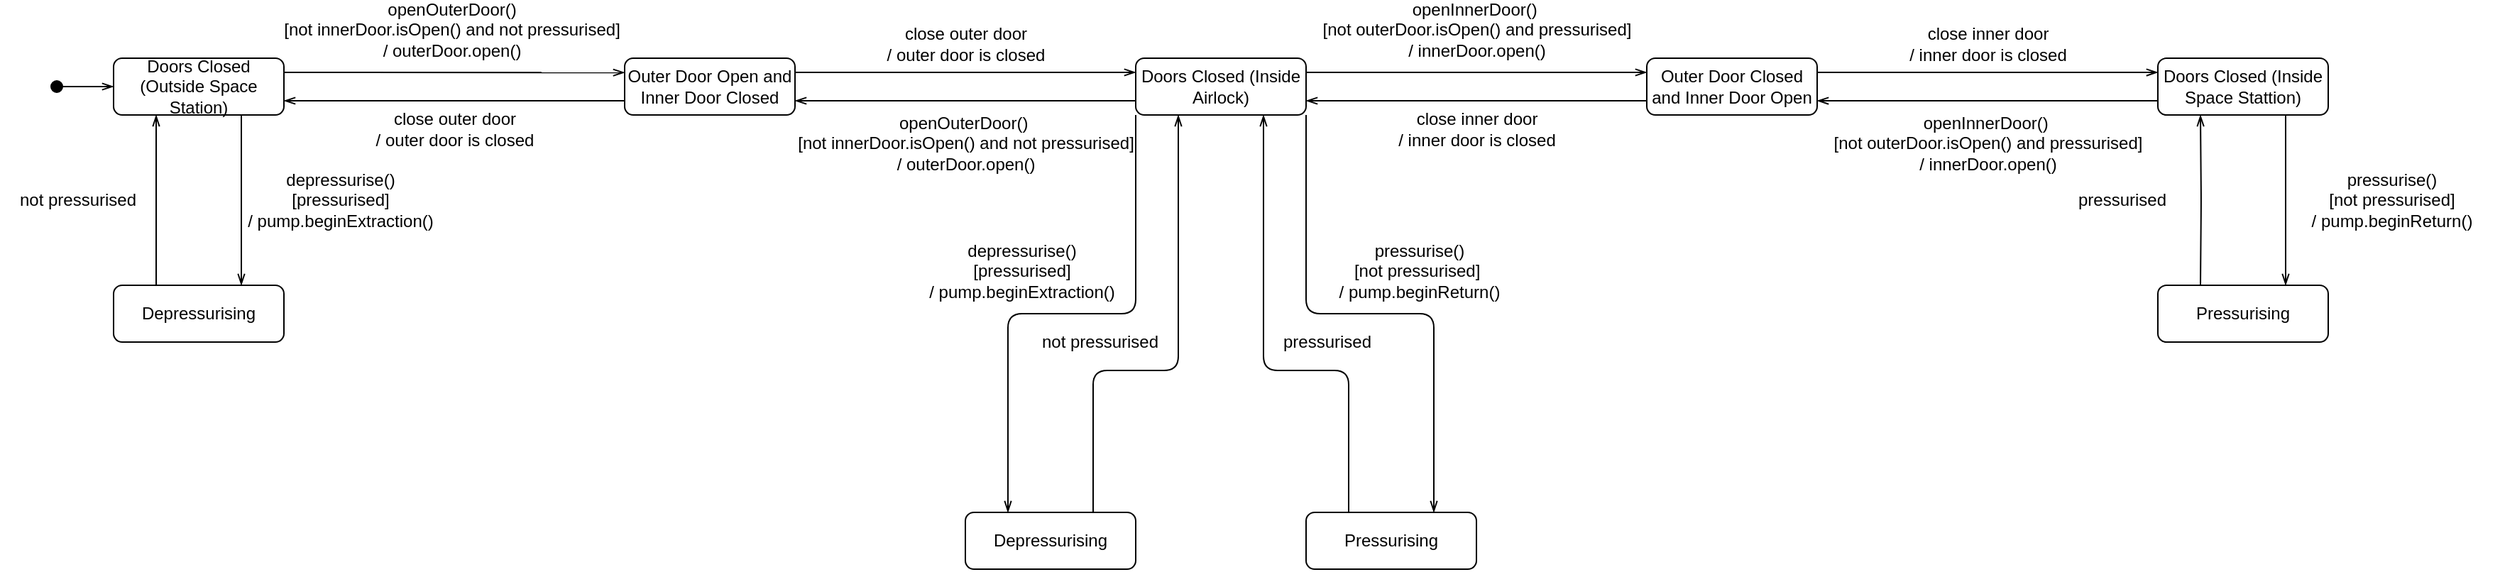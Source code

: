 <mxfile version="14.6.6" type="google"><diagram id="VC72hDSFOQM9FaKtMaMq" name="Page-1"><mxGraphModel dx="786" dy="514" grid="1" gridSize="10" guides="1" tooltips="1" connect="1" arrows="1" fold="1" page="1" pageScale="1" pageWidth="1200" pageHeight="1200" math="0" shadow="0"><root><mxCell id="0"/><mxCell id="1" parent="0"/><mxCell id="CXcp5Xa8o90aTr-R9KPV-1" value="" style="html=1;verticalAlign=bottom;startArrow=oval;startFill=1;endArrow=openThin;startSize=8;endFill=0;entryX=0;entryY=0.5;entryDx=0;entryDy=0;" parent="1" target="CXcp5Xa8o90aTr-R9KPV-2" edge="1"><mxGeometry width="60" relative="1" as="geometry"><mxPoint x="600" y="400" as="sourcePoint"/><mxPoint x="640" y="400" as="targetPoint"/></mxGeometry></mxCell><mxCell id="CXcp5Xa8o90aTr-R9KPV-52" style="edgeStyle=orthogonalEdgeStyle;curved=1;orthogonalLoop=1;jettySize=auto;html=1;exitX=1;exitY=0.25;exitDx=0;exitDy=0;fontFamily=Arial;fontSource=https%3A%2F%2Ffonts.googleapis.com%2Fcss%3Ffamily%3DArial;fontSize=12;endArrow=openThin;endFill=0;strokeColor=#000000;" parent="1" source="CXcp5Xa8o90aTr-R9KPV-2" edge="1"><mxGeometry relative="1" as="geometry"><mxPoint x="1000.0" y="390.138" as="targetPoint"/></mxGeometry></mxCell><mxCell id="CXcp5Xa8o90aTr-R9KPV-64" value="openOuterDoor()&lt;br&gt;[not innerDoor.isOpen() and not pressurised]&lt;br&gt;/ outerDoor.open()" style="edgeLabel;html=1;align=center;verticalAlign=middle;resizable=0;points=[];fontSize=12;fontFamily=Arial;" parent="CXcp5Xa8o90aTr-R9KPV-52" vertex="1" connectable="0"><mxGeometry x="-0.018" y="-2" relative="1" as="geometry"><mxPoint y="-32" as="offset"/></mxGeometry></mxCell><mxCell id="CXcp5Xa8o90aTr-R9KPV-65" value="close outer door&lt;br&gt;/ outer door is closed" style="edgeLabel;html=1;align=center;verticalAlign=middle;resizable=0;points=[];fontSize=12;fontFamily=Arial;" parent="CXcp5Xa8o90aTr-R9KPV-52" vertex="1" connectable="0"><mxGeometry x="-0.018" y="-2" relative="1" as="geometry"><mxPoint x="2" y="38" as="offset"/></mxGeometry></mxCell><mxCell id="CXcp5Xa8o90aTr-R9KPV-66" value="close outer door &lt;br&gt;/ outer door is closed" style="edgeLabel;html=1;align=center;verticalAlign=middle;resizable=0;points=[];fontSize=12;fontFamily=Arial;" parent="CXcp5Xa8o90aTr-R9KPV-52" vertex="1" connectable="0"><mxGeometry x="-0.018" y="-2" relative="1" as="geometry"><mxPoint x="362" y="-22" as="offset"/></mxGeometry></mxCell><mxCell id="CXcp5Xa8o90aTr-R9KPV-67" value="openOuterDoor()&amp;nbsp;&lt;br&gt;[not innerDoor.isOpen() and not pressurised]&lt;br&gt;/ outerDoor.open()" style="edgeLabel;html=1;align=center;verticalAlign=middle;resizable=0;points=[];fontSize=12;fontFamily=Arial;" parent="CXcp5Xa8o90aTr-R9KPV-52" vertex="1" connectable="0"><mxGeometry x="-0.018" y="-2" relative="1" as="geometry"><mxPoint x="362" y="48" as="offset"/></mxGeometry></mxCell><mxCell id="CXcp5Xa8o90aTr-R9KPV-68" value="openInnerDoor()&amp;nbsp;&lt;br&gt;[not outerDoor.isOpen() and pressurised]&lt;br&gt;/ innerDoor.open()" style="edgeLabel;html=1;align=center;verticalAlign=middle;resizable=0;points=[];fontSize=12;fontFamily=Arial;" parent="CXcp5Xa8o90aTr-R9KPV-52" vertex="1" connectable="0"><mxGeometry x="-0.018" y="-2" relative="1" as="geometry"><mxPoint x="722" y="-32" as="offset"/></mxGeometry></mxCell><mxCell id="CXcp5Xa8o90aTr-R9KPV-70" value="close inner door &lt;br&gt;/ inner door is closed" style="edgeLabel;html=1;align=center;verticalAlign=middle;resizable=0;points=[];fontSize=12;fontFamily=Arial;" parent="CXcp5Xa8o90aTr-R9KPV-52" vertex="1" connectable="0"><mxGeometry x="-0.018" y="-2" relative="1" as="geometry"><mxPoint x="1082" y="-22" as="offset"/></mxGeometry></mxCell><mxCell id="CXcp5Xa8o90aTr-R9KPV-71" value="openInnerDoor()&amp;nbsp;&lt;br&gt;[not outerDoor.isOpen() and pressurised]&lt;br&gt;/ innerDoor.open()" style="edgeLabel;html=1;align=center;verticalAlign=middle;resizable=0;points=[];fontSize=12;fontFamily=Arial;" parent="CXcp5Xa8o90aTr-R9KPV-52" vertex="1" connectable="0"><mxGeometry x="-0.018" y="-2" relative="1" as="geometry"><mxPoint x="1082" y="48" as="offset"/></mxGeometry></mxCell><mxCell id="CXcp5Xa8o90aTr-R9KPV-72" value="close inner door &lt;br&gt;/ inner door is closed" style="edgeLabel;html=1;align=center;verticalAlign=middle;resizable=0;points=[];fontSize=12;fontFamily=Arial;" parent="CXcp5Xa8o90aTr-R9KPV-52" vertex="1" connectable="0"><mxGeometry x="-0.018" y="-2" relative="1" as="geometry"><mxPoint x="722" y="38" as="offset"/></mxGeometry></mxCell><mxCell id="CXcp5Xa8o90aTr-R9KPV-91" style="edgeStyle=orthogonalEdgeStyle;orthogonalLoop=1;jettySize=auto;html=1;exitX=0.25;exitY=1;exitDx=0;exitDy=0;entryX=0.25;entryY=0;entryDx=0;entryDy=0;fontFamily=Arial;fontSource=https%3A%2F%2Ffonts.googleapis.com%2Fcss%3Ffamily%3DArial;fontSize=12;startArrow=openThin;startFill=0;endArrow=none;endFill=0;strokeColor=#000000;" parent="1" source="CXcp5Xa8o90aTr-R9KPV-2" target="CXcp5Xa8o90aTr-R9KPV-73" edge="1"><mxGeometry relative="1" as="geometry"/></mxCell><mxCell id="CXcp5Xa8o90aTr-R9KPV-2" value="Doors Closed (Outside Space Station)" style="rounded=1;whiteSpace=wrap;html=1;fontFamily=Arial;fontSource=https%3A%2F%2Ffonts.googleapis.com%2Fcss%3Ffamily%3DArial;" parent="1" vertex="1"><mxGeometry x="640" y="380" width="120" height="40" as="geometry"/></mxCell><mxCell id="CXcp5Xa8o90aTr-R9KPV-54" style="edgeStyle=orthogonalEdgeStyle;curved=1;orthogonalLoop=1;jettySize=auto;html=1;exitX=0;exitY=0.75;exitDx=0;exitDy=0;entryX=1;entryY=0.75;entryDx=0;entryDy=0;fontFamily=Arial;fontSource=https%3A%2F%2Ffonts.googleapis.com%2Fcss%3Ffamily%3DArial;fontSize=12;endArrow=openThin;endFill=0;strokeColor=#000000;" parent="1" source="CXcp5Xa8o90aTr-R9KPV-53" target="CXcp5Xa8o90aTr-R9KPV-2" edge="1"><mxGeometry relative="1" as="geometry"/></mxCell><mxCell id="CXcp5Xa8o90aTr-R9KPV-56" style="edgeStyle=orthogonalEdgeStyle;curved=1;orthogonalLoop=1;jettySize=auto;html=1;exitX=1;exitY=0.25;exitDx=0;exitDy=0;entryX=0;entryY=0.25;entryDx=0;entryDy=0;fontFamily=Arial;fontSource=https%3A%2F%2Ffonts.googleapis.com%2Fcss%3Ffamily%3DArial;fontSize=12;endArrow=openThin;endFill=0;strokeColor=#000000;" parent="1" source="CXcp5Xa8o90aTr-R9KPV-53" target="CXcp5Xa8o90aTr-R9KPV-55" edge="1"><mxGeometry relative="1" as="geometry"/></mxCell><mxCell id="CXcp5Xa8o90aTr-R9KPV-53" value="Outer Door Open and Inner Door Closed" style="rounded=1;whiteSpace=wrap;html=1;fontFamily=Arial;fontSource=https%3A%2F%2Ffonts.googleapis.com%2Fcss%3Ffamily%3DArial;" parent="1" vertex="1"><mxGeometry x="1000" y="380" width="120" height="40" as="geometry"/></mxCell><mxCell id="CXcp5Xa8o90aTr-R9KPV-57" style="edgeStyle=orthogonalEdgeStyle;curved=1;orthogonalLoop=1;jettySize=auto;html=1;exitX=0;exitY=0.75;exitDx=0;exitDy=0;entryX=1;entryY=0.75;entryDx=0;entryDy=0;fontFamily=Arial;fontSource=https%3A%2F%2Ffonts.googleapis.com%2Fcss%3Ffamily%3DArial;fontSize=12;endArrow=openThin;endFill=0;strokeColor=#000000;" parent="1" source="CXcp5Xa8o90aTr-R9KPV-55" target="CXcp5Xa8o90aTr-R9KPV-53" edge="1"><mxGeometry relative="1" as="geometry"/></mxCell><mxCell id="CXcp5Xa8o90aTr-R9KPV-59" style="edgeStyle=orthogonalEdgeStyle;curved=1;orthogonalLoop=1;jettySize=auto;html=1;exitX=1;exitY=0.25;exitDx=0;exitDy=0;entryX=0;entryY=0.25;entryDx=0;entryDy=0;fontFamily=Arial;fontSource=https%3A%2F%2Ffonts.googleapis.com%2Fcss%3Ffamily%3DArial;fontSize=12;endArrow=openThin;endFill=0;strokeColor=#000000;" parent="1" source="CXcp5Xa8o90aTr-R9KPV-55" target="CXcp5Xa8o90aTr-R9KPV-58" edge="1"><mxGeometry relative="1" as="geometry"/></mxCell><mxCell id="CXcp5Xa8o90aTr-R9KPV-60" style="edgeStyle=orthogonalEdgeStyle;curved=1;orthogonalLoop=1;jettySize=auto;html=1;exitX=1;exitY=0.75;exitDx=0;exitDy=0;entryX=0;entryY=0.75;entryDx=0;entryDy=0;fontFamily=Arial;fontSource=https%3A%2F%2Ffonts.googleapis.com%2Fcss%3Ffamily%3DArial;fontSize=12;endArrow=none;endFill=0;strokeColor=#000000;startArrow=openThin;startFill=0;" parent="1" source="CXcp5Xa8o90aTr-R9KPV-55" target="CXcp5Xa8o90aTr-R9KPV-58" edge="1"><mxGeometry relative="1" as="geometry"/></mxCell><mxCell id="CXcp5Xa8o90aTr-R9KPV-94" style="edgeStyle=orthogonalEdgeStyle;orthogonalLoop=1;jettySize=auto;html=1;exitX=0.75;exitY=1;exitDx=0;exitDy=0;entryX=0.25;entryY=0;entryDx=0;entryDy=0;fontFamily=Arial;fontSource=https%3A%2F%2Ffonts.googleapis.com%2Fcss%3Ffamily%3DArial;fontSize=12;startArrow=openThin;startFill=0;endArrow=none;endFill=0;strokeColor=#000000;" parent="1" source="CXcp5Xa8o90aTr-R9KPV-55" target="CXcp5Xa8o90aTr-R9KPV-85" edge="1"><mxGeometry relative="1" as="geometry"><Array as="points"><mxPoint x="1450" y="600"/><mxPoint x="1510" y="600"/></Array></mxGeometry></mxCell><mxCell id="CXcp5Xa8o90aTr-R9KPV-102" style="edgeStyle=orthogonalEdgeStyle;orthogonalLoop=1;jettySize=auto;html=1;exitX=0;exitY=1;exitDx=0;exitDy=0;entryX=0.25;entryY=0;entryDx=0;entryDy=0;fontFamily=Arial;fontSource=https%3A%2F%2Ffonts.googleapis.com%2Fcss%3Ffamily%3DArial;fontSize=12;startArrow=none;startFill=0;endArrow=openThin;endFill=0;strokeColor=#000000;" parent="1" source="CXcp5Xa8o90aTr-R9KPV-55" target="CXcp5Xa8o90aTr-R9KPV-99" edge="1"><mxGeometry relative="1" as="geometry"/></mxCell><mxCell id="CXcp5Xa8o90aTr-R9KPV-55" value="Doors Closed (Inside Airlock)" style="rounded=1;whiteSpace=wrap;html=1;fontFamily=Arial;fontSource=https%3A%2F%2Ffonts.googleapis.com%2Fcss%3Ffamily%3DArial;" parent="1" vertex="1"><mxGeometry x="1360" y="380" width="120" height="40" as="geometry"/></mxCell><mxCell id="CXcp5Xa8o90aTr-R9KPV-58" value="Outer Door Closed and&amp;nbsp;Inner Door Open" style="rounded=1;whiteSpace=wrap;html=1;fontFamily=Arial;fontSource=https%3A%2F%2Ffonts.googleapis.com%2Fcss%3Ffamily%3DArial;" parent="1" vertex="1"><mxGeometry x="1720" y="380" width="120" height="40" as="geometry"/></mxCell><mxCell id="CXcp5Xa8o90aTr-R9KPV-61" style="edgeStyle=orthogonalEdgeStyle;curved=1;orthogonalLoop=1;jettySize=auto;html=1;exitX=1;exitY=0.25;exitDx=0;exitDy=0;entryX=0;entryY=0.25;entryDx=0;entryDy=0;fontFamily=Arial;fontSource=https%3A%2F%2Ffonts.googleapis.com%2Fcss%3Ffamily%3DArial;fontSize=12;endArrow=openThin;endFill=0;strokeColor=#000000;" parent="1" target="CXcp5Xa8o90aTr-R9KPV-63" edge="1"><mxGeometry relative="1" as="geometry"><mxPoint x="1840" y="390" as="sourcePoint"/></mxGeometry></mxCell><mxCell id="CXcp5Xa8o90aTr-R9KPV-62" style="edgeStyle=orthogonalEdgeStyle;curved=1;orthogonalLoop=1;jettySize=auto;html=1;exitX=1;exitY=0.75;exitDx=0;exitDy=0;entryX=0;entryY=0.75;entryDx=0;entryDy=0;fontFamily=Arial;fontSource=https%3A%2F%2Ffonts.googleapis.com%2Fcss%3Ffamily%3DArial;fontSize=12;endArrow=none;endFill=0;strokeColor=#000000;startArrow=openThin;startFill=0;" parent="1" target="CXcp5Xa8o90aTr-R9KPV-63" edge="1"><mxGeometry relative="1" as="geometry"><mxPoint x="1840" y="410" as="sourcePoint"/></mxGeometry></mxCell><mxCell id="CXcp5Xa8o90aTr-R9KPV-63" value="Doors Closed (Inside Space Stattion)" style="rounded=1;whiteSpace=wrap;html=1;fontFamily=Arial;fontSource=https%3A%2F%2Ffonts.googleapis.com%2Fcss%3Ffamily%3DArial;" parent="1" vertex="1"><mxGeometry x="2080" y="380" width="120" height="40" as="geometry"/></mxCell><mxCell id="CXcp5Xa8o90aTr-R9KPV-92" style="edgeStyle=orthogonalEdgeStyle;orthogonalLoop=1;jettySize=auto;html=1;exitX=0.75;exitY=0;exitDx=0;exitDy=0;entryX=0.75;entryY=1;entryDx=0;entryDy=0;fontFamily=Arial;fontSource=https%3A%2F%2Ffonts.googleapis.com%2Fcss%3Ffamily%3DArial;fontSize=12;startArrow=openThin;startFill=0;endArrow=none;endFill=0;strokeColor=#000000;" parent="1" source="CXcp5Xa8o90aTr-R9KPV-73" target="CXcp5Xa8o90aTr-R9KPV-2" edge="1"><mxGeometry relative="1" as="geometry"/></mxCell><mxCell id="CXcp5Xa8o90aTr-R9KPV-73" value="Depressurising" style="rounded=1;whiteSpace=wrap;html=1;fontFamily=Arial;fontSource=https%3A%2F%2Ffonts.googleapis.com%2Fcss%3Ffamily%3DArial;" parent="1" vertex="1"><mxGeometry x="640" y="540" width="120" height="40" as="geometry"/></mxCell><mxCell id="CXcp5Xa8o90aTr-R9KPV-97" style="edgeStyle=orthogonalEdgeStyle;orthogonalLoop=1;jettySize=auto;html=1;exitX=0.75;exitY=0;exitDx=0;exitDy=0;entryX=1;entryY=1;entryDx=0;entryDy=0;fontFamily=Arial;fontSource=https%3A%2F%2Ffonts.googleapis.com%2Fcss%3Ffamily%3DArial;fontSize=12;startArrow=openThin;startFill=0;endArrow=none;endFill=0;strokeColor=#000000;" parent="1" source="CXcp5Xa8o90aTr-R9KPV-85" target="CXcp5Xa8o90aTr-R9KPV-55" edge="1"><mxGeometry relative="1" as="geometry"/></mxCell><mxCell id="CXcp5Xa8o90aTr-R9KPV-85" value="Pressurising" style="rounded=1;whiteSpace=wrap;html=1;fontFamily=Arial;fontSource=https%3A%2F%2Ffonts.googleapis.com%2Fcss%3Ffamily%3DArial;" parent="1" vertex="1"><mxGeometry x="1480" y="700" width="120" height="40" as="geometry"/></mxCell><mxCell id="CXcp5Xa8o90aTr-R9KPV-87" value="&lt;span style=&quot;background-color: rgb(255 , 255 , 255)&quot;&gt;not pressurised&lt;/span&gt;" style="text;html=1;strokeColor=none;fillColor=none;align=center;verticalAlign=middle;whiteSpace=wrap;rounded=0;labelBackgroundColor=none;fontFamily=Arial;fontSource=https%3A%2F%2Ffonts.googleapis.com%2Fcss%3Ffamily%3DArial;fontSize=12;" parent="1" vertex="1"><mxGeometry x="560" y="470" width="110" height="20" as="geometry"/></mxCell><mxCell id="CXcp5Xa8o90aTr-R9KPV-88" value="&lt;span style=&quot;background-color: rgb(255 , 255 , 255)&quot;&gt;depressurise()&lt;br&gt;&lt;/span&gt;&lt;span style=&quot;background-color: rgb(255 , 255 , 255)&quot;&gt;[pressurised]&lt;br&gt;/ pump.beginExtraction()&lt;br&gt;&lt;/span&gt;" style="text;html=1;strokeColor=none;fillColor=none;align=center;verticalAlign=middle;whiteSpace=wrap;rounded=0;labelBackgroundColor=none;fontFamily=Arial;fontSource=https%3A%2F%2Ffonts.googleapis.com%2Fcss%3Ffamily%3DArial;fontSize=12;" parent="1" vertex="1"><mxGeometry x="730" y="460" width="140" height="40" as="geometry"/></mxCell><mxCell id="CXcp5Xa8o90aTr-R9KPV-95" value="&lt;span style=&quot;background-color: rgb(255 , 255 , 255)&quot;&gt;pressurised&lt;/span&gt;" style="text;html=1;strokeColor=none;fillColor=none;align=center;verticalAlign=middle;whiteSpace=wrap;rounded=0;labelBackgroundColor=none;fontFamily=Arial;fontSource=https%3A%2F%2Ffonts.googleapis.com%2Fcss%3Ffamily%3DArial;fontSize=12;" parent="1" vertex="1"><mxGeometry x="1440" y="570" width="110" height="20" as="geometry"/></mxCell><mxCell id="CXcp5Xa8o90aTr-R9KPV-98" value="&lt;span style=&quot;background-color: rgb(255 , 255 , 255)&quot;&gt;pressurise()&lt;br&gt;&lt;/span&gt;&lt;span style=&quot;background-color: rgb(255 , 255 , 255)&quot;&gt;[not pressurised]&amp;nbsp;&lt;br&gt;/ pump.beginReturn()&lt;br&gt;&lt;/span&gt;" style="text;html=1;strokeColor=none;fillColor=none;align=center;verticalAlign=middle;whiteSpace=wrap;rounded=0;labelBackgroundColor=none;fontFamily=Arial;fontSource=https%3A%2F%2Ffonts.googleapis.com%2Fcss%3Ffamily%3DArial;fontSize=12;" parent="1" vertex="1"><mxGeometry x="1480" y="510" width="160" height="40" as="geometry"/></mxCell><mxCell id="CXcp5Xa8o90aTr-R9KPV-100" style="edgeStyle=orthogonalEdgeStyle;orthogonalLoop=1;jettySize=auto;html=1;exitX=0.75;exitY=0;exitDx=0;exitDy=0;entryX=0.25;entryY=1;entryDx=0;entryDy=0;fontFamily=Arial;fontSource=https%3A%2F%2Ffonts.googleapis.com%2Fcss%3Ffamily%3DArial;fontSize=12;startArrow=none;startFill=0;endArrow=openThin;endFill=0;strokeColor=#000000;" parent="1" source="CXcp5Xa8o90aTr-R9KPV-99" target="CXcp5Xa8o90aTr-R9KPV-55" edge="1"><mxGeometry relative="1" as="geometry"><Array as="points"><mxPoint x="1330" y="600"/><mxPoint x="1390" y="600"/></Array></mxGeometry></mxCell><mxCell id="CXcp5Xa8o90aTr-R9KPV-99" value="Depressurising" style="rounded=1;whiteSpace=wrap;html=1;fontFamily=Arial;fontSource=https%3A%2F%2Ffonts.googleapis.com%2Fcss%3Ffamily%3DArial;" parent="1" vertex="1"><mxGeometry x="1240" y="700" width="120" height="40" as="geometry"/></mxCell><mxCell id="CXcp5Xa8o90aTr-R9KPV-103" value="&lt;span style=&quot;background-color: rgb(255 , 255 , 255)&quot;&gt;not pressurised&lt;/span&gt;" style="text;html=1;strokeColor=none;fillColor=none;align=center;verticalAlign=middle;whiteSpace=wrap;rounded=0;labelBackgroundColor=none;fontFamily=Arial;fontSource=https%3A%2F%2Ffonts.googleapis.com%2Fcss%3Ffamily%3DArial;fontSize=12;" parent="1" vertex="1"><mxGeometry x="1280" y="570" width="110" height="20" as="geometry"/></mxCell><mxCell id="CXcp5Xa8o90aTr-R9KPV-104" value="&lt;span style=&quot;background-color: rgb(255 , 255 , 255)&quot;&gt;depressurise()&lt;br&gt;[pressurised]&lt;br&gt;/ pump.beginExtraction()&lt;br&gt;&lt;/span&gt;" style="text;html=1;strokeColor=none;fillColor=none;align=center;verticalAlign=middle;whiteSpace=wrap;rounded=0;labelBackgroundColor=none;fontFamily=Arial;fontSource=https%3A%2F%2Ffonts.googleapis.com%2Fcss%3Ffamily%3DArial;fontSize=12;" parent="1" vertex="1"><mxGeometry x="1200" y="520" width="160" height="20" as="geometry"/></mxCell><mxCell id="CXcp5Xa8o90aTr-R9KPV-106" style="edgeStyle=orthogonalEdgeStyle;orthogonalLoop=1;jettySize=auto;html=1;exitX=0.25;exitY=1;exitDx=0;exitDy=0;entryX=0.25;entryY=0;entryDx=0;entryDy=0;fontFamily=Arial;fontSource=https%3A%2F%2Ffonts.googleapis.com%2Fcss%3Ffamily%3DArial;fontSize=12;startArrow=openThin;startFill=0;endArrow=none;endFill=0;strokeColor=#000000;" parent="1" target="CXcp5Xa8o90aTr-R9KPV-108" edge="1"><mxGeometry relative="1" as="geometry"><mxPoint x="2110" y="420" as="sourcePoint"/></mxGeometry></mxCell><mxCell id="CXcp5Xa8o90aTr-R9KPV-107" style="edgeStyle=orthogonalEdgeStyle;orthogonalLoop=1;jettySize=auto;html=1;exitX=0.75;exitY=0;exitDx=0;exitDy=0;entryX=0.75;entryY=1;entryDx=0;entryDy=0;fontFamily=Arial;fontSource=https%3A%2F%2Ffonts.googleapis.com%2Fcss%3Ffamily%3DArial;fontSize=12;startArrow=openThin;startFill=0;endArrow=none;endFill=0;strokeColor=#000000;" parent="1" source="CXcp5Xa8o90aTr-R9KPV-108" edge="1"><mxGeometry relative="1" as="geometry"><mxPoint x="2170" y="420" as="targetPoint"/></mxGeometry></mxCell><mxCell id="CXcp5Xa8o90aTr-R9KPV-108" value="Pressurising" style="rounded=1;whiteSpace=wrap;html=1;fontFamily=Arial;fontSource=https%3A%2F%2Ffonts.googleapis.com%2Fcss%3Ffamily%3DArial;" parent="1" vertex="1"><mxGeometry x="2080" y="540" width="120" height="40" as="geometry"/></mxCell><mxCell id="CXcp5Xa8o90aTr-R9KPV-109" value="&lt;span style=&quot;background-color: rgb(255 , 255 , 255)&quot;&gt;pressurised&lt;/span&gt;" style="text;html=1;strokeColor=none;fillColor=none;align=center;verticalAlign=middle;whiteSpace=wrap;rounded=0;labelBackgroundColor=none;fontFamily=Arial;fontSource=https%3A%2F%2Ffonts.googleapis.com%2Fcss%3Ffamily%3DArial;fontSize=12;" parent="1" vertex="1"><mxGeometry x="2000" y="470" width="110" height="20" as="geometry"/></mxCell><mxCell id="CXcp5Xa8o90aTr-R9KPV-110" value="&lt;span style=&quot;background-color: rgb(255 , 255 , 255)&quot;&gt;pressurise()&lt;br&gt;&lt;/span&gt;&lt;span style=&quot;background-color: rgb(255 , 255 , 255)&quot;&gt;[not pressurised]&lt;br&gt;/ pump.beginReturn()&lt;br&gt;&lt;/span&gt;" style="text;html=1;strokeColor=none;fillColor=none;align=center;verticalAlign=middle;whiteSpace=wrap;rounded=0;labelBackgroundColor=none;fontFamily=Arial;fontSource=https%3A%2F%2Ffonts.googleapis.com%2Fcss%3Ffamily%3DArial;fontSize=12;" parent="1" vertex="1"><mxGeometry x="2170" y="460" width="150" height="40" as="geometry"/></mxCell></root></mxGraphModel></diagram></mxfile>